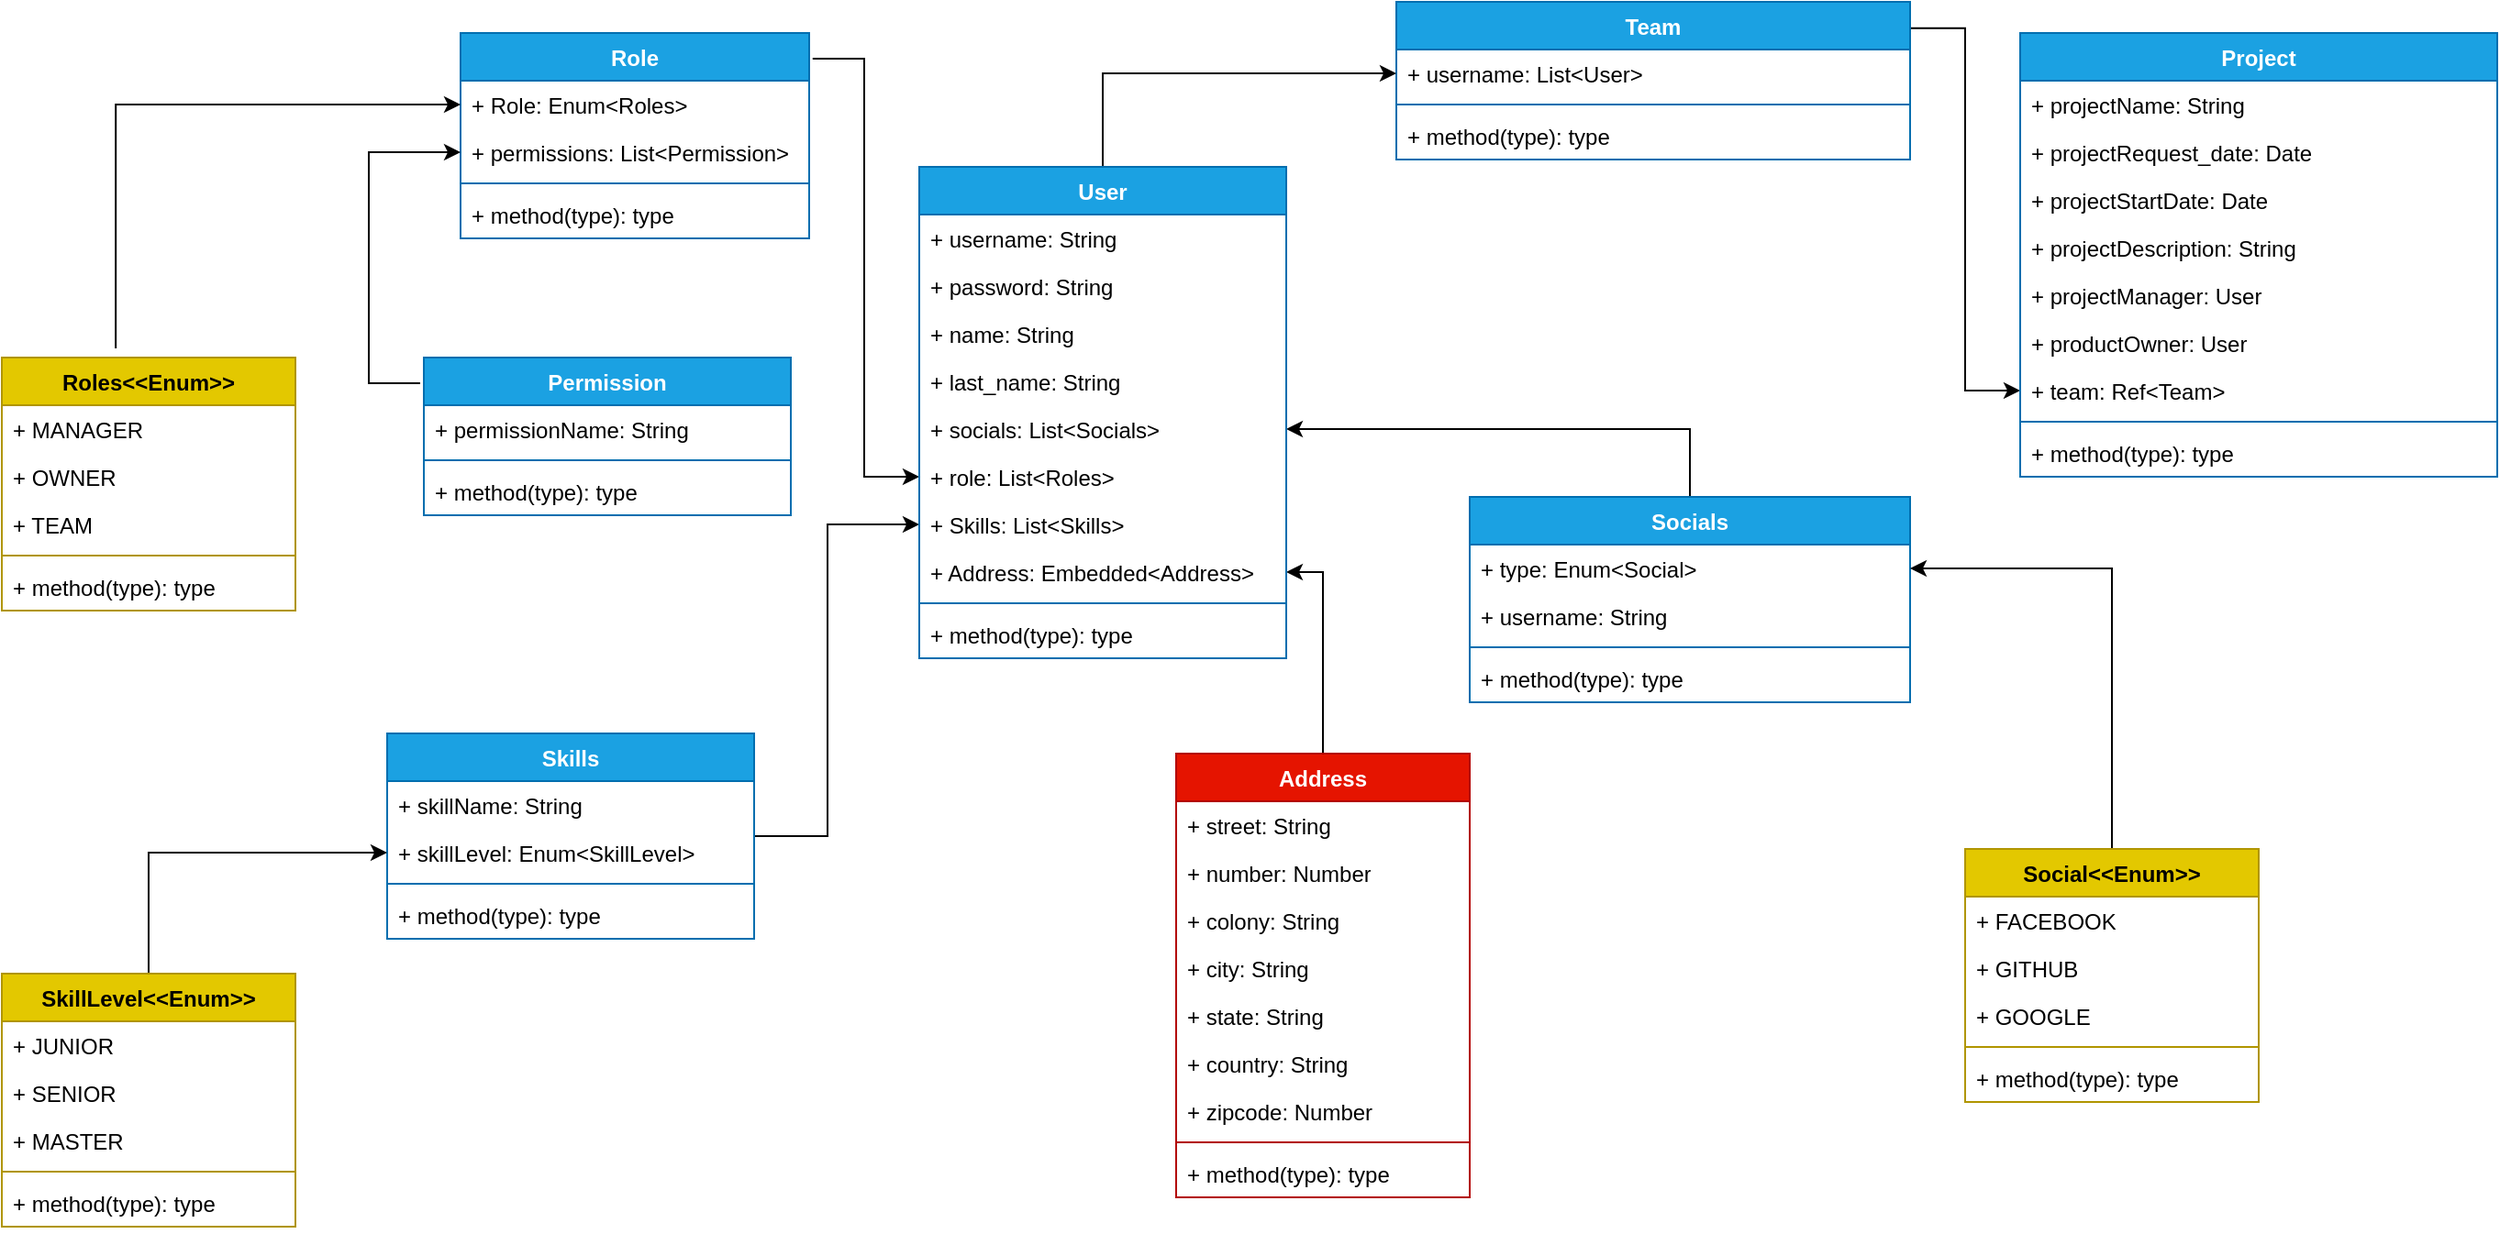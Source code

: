 <mxfile version="22.0.0" type="device">
  <diagram name="Page-1" id="PmQqjU9-OUovUZuTBvM6">
    <mxGraphModel dx="2198" dy="658" grid="1" gridSize="10" guides="1" tooltips="1" connect="1" arrows="1" fold="1" page="1" pageScale="1" pageWidth="827" pageHeight="1169" math="0" shadow="0">
      <root>
        <mxCell id="0" />
        <mxCell id="1" parent="0" />
        <mxCell id="cXKGv7iYmaRM51ZPBVvH-68" style="edgeStyle=orthogonalEdgeStyle;rounded=0;orthogonalLoop=1;jettySize=auto;html=1;entryX=0;entryY=0.5;entryDx=0;entryDy=0;exitX=0.997;exitY=0.167;exitDx=0;exitDy=0;exitPerimeter=0;" edge="1" parent="1" source="jZ57I__RcUVPR1_HktJE-25" target="cXKGv7iYmaRM51ZPBVvH-8">
          <mxGeometry relative="1" as="geometry" />
        </mxCell>
        <mxCell id="jZ57I__RcUVPR1_HktJE-25" value="Team" style="swimlane;fontStyle=1;align=center;verticalAlign=top;childLayout=stackLayout;horizontal=1;startSize=26;horizontalStack=0;resizeParent=1;resizeParentMax=0;resizeLast=0;collapsible=1;marginBottom=0;whiteSpace=wrap;html=1;fillColor=#1ba1e2;fontColor=#ffffff;strokeColor=#006EAF;" parent="1" vertex="1">
          <mxGeometry x="190" y="130" width="280" height="86" as="geometry" />
        </mxCell>
        <mxCell id="jZ57I__RcUVPR1_HktJE-46" value="+ username: List&amp;lt;User&amp;gt;" style="text;strokeColor=none;fillColor=none;align=left;verticalAlign=top;spacingLeft=4;spacingRight=4;overflow=hidden;rotatable=0;points=[[0,0.5],[1,0.5]];portConstraint=eastwest;whiteSpace=wrap;html=1;" parent="jZ57I__RcUVPR1_HktJE-25" vertex="1">
          <mxGeometry y="26" width="280" height="26" as="geometry" />
        </mxCell>
        <mxCell id="jZ57I__RcUVPR1_HktJE-28" value="" style="line;strokeWidth=1;fillColor=none;align=left;verticalAlign=middle;spacingTop=-1;spacingLeft=3;spacingRight=3;rotatable=0;labelPosition=right;points=[];portConstraint=eastwest;strokeColor=inherit;" parent="jZ57I__RcUVPR1_HktJE-25" vertex="1">
          <mxGeometry y="52" width="280" height="8" as="geometry" />
        </mxCell>
        <mxCell id="jZ57I__RcUVPR1_HktJE-29" value="+ method(type): type" style="text;strokeColor=none;fillColor=none;align=left;verticalAlign=top;spacingLeft=4;spacingRight=4;overflow=hidden;rotatable=0;points=[[0,0.5],[1,0.5]];portConstraint=eastwest;whiteSpace=wrap;html=1;" parent="jZ57I__RcUVPR1_HktJE-25" vertex="1">
          <mxGeometry y="60" width="280" height="26" as="geometry" />
        </mxCell>
        <mxCell id="cXKGv7iYmaRM51ZPBVvH-55" style="edgeStyle=orthogonalEdgeStyle;rounded=0;orthogonalLoop=1;jettySize=auto;html=1;entryX=0;entryY=0.5;entryDx=0;entryDy=0;exitX=1.01;exitY=0.125;exitDx=0;exitDy=0;exitPerimeter=0;" edge="1" parent="1" source="l6KKfZguyHnnBIK8N-Bk-7" target="cXKGv7iYmaRM51ZPBVvH-50">
          <mxGeometry relative="1" as="geometry">
            <Array as="points">
              <mxPoint x="-100" y="161" />
              <mxPoint x="-100" y="389" />
            </Array>
          </mxGeometry>
        </mxCell>
        <mxCell id="l6KKfZguyHnnBIK8N-Bk-7" value="Role" style="swimlane;fontStyle=1;align=center;verticalAlign=top;childLayout=stackLayout;horizontal=1;startSize=26;horizontalStack=0;resizeParent=1;resizeParentMax=0;resizeLast=0;collapsible=1;marginBottom=0;whiteSpace=wrap;html=1;fillColor=#1ba1e2;fontColor=#ffffff;strokeColor=#006EAF;" parent="1" vertex="1">
          <mxGeometry x="-320" y="147" width="190" height="112" as="geometry" />
        </mxCell>
        <mxCell id="l6KKfZguyHnnBIK8N-Bk-8" value="+ Role: Enum&amp;lt;Roles&amp;gt;" style="text;strokeColor=none;fillColor=none;align=left;verticalAlign=top;spacingLeft=4;spacingRight=4;overflow=hidden;rotatable=0;points=[[0,0.5],[1,0.5]];portConstraint=eastwest;whiteSpace=wrap;html=1;" parent="l6KKfZguyHnnBIK8N-Bk-7" vertex="1">
          <mxGeometry y="26" width="190" height="26" as="geometry" />
        </mxCell>
        <mxCell id="l6KKfZguyHnnBIK8N-Bk-15" value="+ permissions: List&amp;lt;Permission&amp;gt;" style="text;strokeColor=none;fillColor=none;align=left;verticalAlign=top;spacingLeft=4;spacingRight=4;overflow=hidden;rotatable=0;points=[[0,0.5],[1,0.5]];portConstraint=eastwest;whiteSpace=wrap;html=1;" parent="l6KKfZguyHnnBIK8N-Bk-7" vertex="1">
          <mxGeometry y="52" width="190" height="26" as="geometry" />
        </mxCell>
        <mxCell id="l6KKfZguyHnnBIK8N-Bk-9" value="" style="line;strokeWidth=1;fillColor=none;align=left;verticalAlign=middle;spacingTop=-1;spacingLeft=3;spacingRight=3;rotatable=0;labelPosition=right;points=[];portConstraint=eastwest;strokeColor=inherit;" parent="l6KKfZguyHnnBIK8N-Bk-7" vertex="1">
          <mxGeometry y="78" width="190" height="8" as="geometry" />
        </mxCell>
        <mxCell id="l6KKfZguyHnnBIK8N-Bk-10" value="+ method(type): type" style="text;strokeColor=none;fillColor=none;align=left;verticalAlign=top;spacingLeft=4;spacingRight=4;overflow=hidden;rotatable=0;points=[[0,0.5],[1,0.5]];portConstraint=eastwest;whiteSpace=wrap;html=1;" parent="l6KKfZguyHnnBIK8N-Bk-7" vertex="1">
          <mxGeometry y="86" width="190" height="26" as="geometry" />
        </mxCell>
        <mxCell id="cXKGv7iYmaRM51ZPBVvH-59" style="edgeStyle=orthogonalEdgeStyle;rounded=0;orthogonalLoop=1;jettySize=auto;html=1;exitX=-0.01;exitY=0.163;exitDx=0;exitDy=0;exitPerimeter=0;" edge="1" parent="1" source="l6KKfZguyHnnBIK8N-Bk-11" target="l6KKfZguyHnnBIK8N-Bk-15">
          <mxGeometry relative="1" as="geometry">
            <Array as="points">
              <mxPoint x="-370" y="338" />
              <mxPoint x="-370" y="212" />
            </Array>
          </mxGeometry>
        </mxCell>
        <mxCell id="l6KKfZguyHnnBIK8N-Bk-11" value="Permission" style="swimlane;fontStyle=1;align=center;verticalAlign=top;childLayout=stackLayout;horizontal=1;startSize=26;horizontalStack=0;resizeParent=1;resizeParentMax=0;resizeLast=0;collapsible=1;marginBottom=0;whiteSpace=wrap;html=1;fillColor=#1ba1e2;fontColor=#ffffff;strokeColor=#006EAF;" parent="1" vertex="1">
          <mxGeometry x="-340" y="324" width="200" height="86" as="geometry" />
        </mxCell>
        <mxCell id="l6KKfZguyHnnBIK8N-Bk-12" value="+ permissionName: String" style="text;strokeColor=none;fillColor=none;align=left;verticalAlign=top;spacingLeft=4;spacingRight=4;overflow=hidden;rotatable=0;points=[[0,0.5],[1,0.5]];portConstraint=eastwest;whiteSpace=wrap;html=1;" parent="l6KKfZguyHnnBIK8N-Bk-11" vertex="1">
          <mxGeometry y="26" width="200" height="26" as="geometry" />
        </mxCell>
        <mxCell id="l6KKfZguyHnnBIK8N-Bk-13" value="" style="line;strokeWidth=1;fillColor=none;align=left;verticalAlign=middle;spacingTop=-1;spacingLeft=3;spacingRight=3;rotatable=0;labelPosition=right;points=[];portConstraint=eastwest;strokeColor=inherit;" parent="l6KKfZguyHnnBIK8N-Bk-11" vertex="1">
          <mxGeometry y="52" width="200" height="8" as="geometry" />
        </mxCell>
        <mxCell id="l6KKfZguyHnnBIK8N-Bk-14" value="+ method(type): type" style="text;strokeColor=none;fillColor=none;align=left;verticalAlign=top;spacingLeft=4;spacingRight=4;overflow=hidden;rotatable=0;points=[[0,0.5],[1,0.5]];portConstraint=eastwest;whiteSpace=wrap;html=1;" parent="l6KKfZguyHnnBIK8N-Bk-11" vertex="1">
          <mxGeometry y="60" width="200" height="26" as="geometry" />
        </mxCell>
        <mxCell id="cXKGv7iYmaRM51ZPBVvH-69" style="edgeStyle=orthogonalEdgeStyle;rounded=0;orthogonalLoop=1;jettySize=auto;html=1;entryX=1;entryY=0.5;entryDx=0;entryDy=0;" edge="1" parent="1" source="l6KKfZguyHnnBIK8N-Bk-16" target="cXKGv7iYmaRM51ZPBVvH-49">
          <mxGeometry relative="1" as="geometry" />
        </mxCell>
        <mxCell id="l6KKfZguyHnnBIK8N-Bk-16" value="Socials" style="swimlane;fontStyle=1;align=center;verticalAlign=top;childLayout=stackLayout;horizontal=1;startSize=26;horizontalStack=0;resizeParent=1;resizeParentMax=0;resizeLast=0;collapsible=1;marginBottom=0;whiteSpace=wrap;html=1;fillColor=#1ba1e2;fontColor=#ffffff;strokeColor=#006EAF;" parent="1" vertex="1">
          <mxGeometry x="230" y="400" width="240" height="112" as="geometry" />
        </mxCell>
        <mxCell id="l6KKfZguyHnnBIK8N-Bk-17" value="+ type: Enum&amp;lt;Social&amp;gt;" style="text;strokeColor=none;fillColor=none;align=left;verticalAlign=top;spacingLeft=4;spacingRight=4;overflow=hidden;rotatable=0;points=[[0,0.5],[1,0.5]];portConstraint=eastwest;whiteSpace=wrap;html=1;" parent="l6KKfZguyHnnBIK8N-Bk-16" vertex="1">
          <mxGeometry y="26" width="240" height="26" as="geometry" />
        </mxCell>
        <mxCell id="l6KKfZguyHnnBIK8N-Bk-20" value="+ username: String" style="text;strokeColor=none;fillColor=none;align=left;verticalAlign=top;spacingLeft=4;spacingRight=4;overflow=hidden;rotatable=0;points=[[0,0.5],[1,0.5]];portConstraint=eastwest;whiteSpace=wrap;html=1;" parent="l6KKfZguyHnnBIK8N-Bk-16" vertex="1">
          <mxGeometry y="52" width="240" height="26" as="geometry" />
        </mxCell>
        <mxCell id="l6KKfZguyHnnBIK8N-Bk-18" value="" style="line;strokeWidth=1;fillColor=none;align=left;verticalAlign=middle;spacingTop=-1;spacingLeft=3;spacingRight=3;rotatable=0;labelPosition=right;points=[];portConstraint=eastwest;strokeColor=inherit;" parent="l6KKfZguyHnnBIK8N-Bk-16" vertex="1">
          <mxGeometry y="78" width="240" height="8" as="geometry" />
        </mxCell>
        <mxCell id="l6KKfZguyHnnBIK8N-Bk-19" value="+ method(type): type" style="text;strokeColor=none;fillColor=none;align=left;verticalAlign=top;spacingLeft=4;spacingRight=4;overflow=hidden;rotatable=0;points=[[0,0.5],[1,0.5]];portConstraint=eastwest;whiteSpace=wrap;html=1;" parent="l6KKfZguyHnnBIK8N-Bk-16" vertex="1">
          <mxGeometry y="86" width="240" height="26" as="geometry" />
        </mxCell>
        <mxCell id="cXKGv7iYmaRM51ZPBVvH-58" style="edgeStyle=orthogonalEdgeStyle;rounded=0;orthogonalLoop=1;jettySize=auto;html=1;" edge="1" parent="1" source="l6KKfZguyHnnBIK8N-Bk-21" target="cXKGv7iYmaRM51ZPBVvH-57">
          <mxGeometry relative="1" as="geometry" />
        </mxCell>
        <mxCell id="l6KKfZguyHnnBIK8N-Bk-21" value="Address" style="swimlane;fontStyle=1;align=center;verticalAlign=top;childLayout=stackLayout;horizontal=1;startSize=26;horizontalStack=0;resizeParent=1;resizeParentMax=0;resizeLast=0;collapsible=1;marginBottom=0;whiteSpace=wrap;html=1;fillColor=#e51400;fontColor=#ffffff;strokeColor=#B20000;" parent="1" vertex="1">
          <mxGeometry x="70" y="540" width="160" height="242" as="geometry" />
        </mxCell>
        <mxCell id="l6KKfZguyHnnBIK8N-Bk-26" value="+ street: String" style="text;strokeColor=none;fillColor=none;align=left;verticalAlign=top;spacingLeft=4;spacingRight=4;overflow=hidden;rotatable=0;points=[[0,0.5],[1,0.5]];portConstraint=eastwest;whiteSpace=wrap;html=1;" parent="l6KKfZguyHnnBIK8N-Bk-21" vertex="1">
          <mxGeometry y="26" width="160" height="26" as="geometry" />
        </mxCell>
        <mxCell id="l6KKfZguyHnnBIK8N-Bk-22" value="+ number: Number" style="text;strokeColor=none;fillColor=none;align=left;verticalAlign=top;spacingLeft=4;spacingRight=4;overflow=hidden;rotatable=0;points=[[0,0.5],[1,0.5]];portConstraint=eastwest;whiteSpace=wrap;html=1;" parent="l6KKfZguyHnnBIK8N-Bk-21" vertex="1">
          <mxGeometry y="52" width="160" height="26" as="geometry" />
        </mxCell>
        <mxCell id="l6KKfZguyHnnBIK8N-Bk-27" value="+ colony: String" style="text;strokeColor=none;fillColor=none;align=left;verticalAlign=top;spacingLeft=4;spacingRight=4;overflow=hidden;rotatable=0;points=[[0,0.5],[1,0.5]];portConstraint=eastwest;whiteSpace=wrap;html=1;" parent="l6KKfZguyHnnBIK8N-Bk-21" vertex="1">
          <mxGeometry y="78" width="160" height="26" as="geometry" />
        </mxCell>
        <mxCell id="l6KKfZguyHnnBIK8N-Bk-28" value="+ city: String" style="text;strokeColor=none;fillColor=none;align=left;verticalAlign=top;spacingLeft=4;spacingRight=4;overflow=hidden;rotatable=0;points=[[0,0.5],[1,0.5]];portConstraint=eastwest;whiteSpace=wrap;html=1;" parent="l6KKfZguyHnnBIK8N-Bk-21" vertex="1">
          <mxGeometry y="104" width="160" height="26" as="geometry" />
        </mxCell>
        <mxCell id="l6KKfZguyHnnBIK8N-Bk-29" value="+ state: String" style="text;strokeColor=none;fillColor=none;align=left;verticalAlign=top;spacingLeft=4;spacingRight=4;overflow=hidden;rotatable=0;points=[[0,0.5],[1,0.5]];portConstraint=eastwest;whiteSpace=wrap;html=1;" parent="l6KKfZguyHnnBIK8N-Bk-21" vertex="1">
          <mxGeometry y="130" width="160" height="26" as="geometry" />
        </mxCell>
        <mxCell id="l6KKfZguyHnnBIK8N-Bk-30" value="+ country: String" style="text;strokeColor=none;fillColor=none;align=left;verticalAlign=top;spacingLeft=4;spacingRight=4;overflow=hidden;rotatable=0;points=[[0,0.5],[1,0.5]];portConstraint=eastwest;whiteSpace=wrap;html=1;" parent="l6KKfZguyHnnBIK8N-Bk-21" vertex="1">
          <mxGeometry y="156" width="160" height="26" as="geometry" />
        </mxCell>
        <mxCell id="cXKGv7iYmaRM51ZPBVvH-56" value="+ zipcode: Number" style="text;strokeColor=none;fillColor=none;align=left;verticalAlign=top;spacingLeft=4;spacingRight=4;overflow=hidden;rotatable=0;points=[[0,0.5],[1,0.5]];portConstraint=eastwest;whiteSpace=wrap;html=1;" vertex="1" parent="l6KKfZguyHnnBIK8N-Bk-21">
          <mxGeometry y="182" width="160" height="26" as="geometry" />
        </mxCell>
        <mxCell id="l6KKfZguyHnnBIK8N-Bk-23" value="" style="line;strokeWidth=1;fillColor=none;align=left;verticalAlign=middle;spacingTop=-1;spacingLeft=3;spacingRight=3;rotatable=0;labelPosition=right;points=[];portConstraint=eastwest;strokeColor=inherit;" parent="l6KKfZguyHnnBIK8N-Bk-21" vertex="1">
          <mxGeometry y="208" width="160" height="8" as="geometry" />
        </mxCell>
        <mxCell id="l6KKfZguyHnnBIK8N-Bk-24" value="+ method(type): type" style="text;strokeColor=none;fillColor=none;align=left;verticalAlign=top;spacingLeft=4;spacingRight=4;overflow=hidden;rotatable=0;points=[[0,0.5],[1,0.5]];portConstraint=eastwest;whiteSpace=wrap;html=1;" parent="l6KKfZguyHnnBIK8N-Bk-21" vertex="1">
          <mxGeometry y="216" width="160" height="26" as="geometry" />
        </mxCell>
        <mxCell id="cXKGv7iYmaRM51ZPBVvH-1" value="Project" style="swimlane;fontStyle=1;align=center;verticalAlign=top;childLayout=stackLayout;horizontal=1;startSize=26;horizontalStack=0;resizeParent=1;resizeParentMax=0;resizeLast=0;collapsible=1;marginBottom=0;whiteSpace=wrap;html=1;fillColor=#1ba1e2;fontColor=#ffffff;strokeColor=#006EAF;" vertex="1" parent="1">
          <mxGeometry x="530" y="147" width="260" height="242" as="geometry" />
        </mxCell>
        <mxCell id="cXKGv7iYmaRM51ZPBVvH-2" value="+ projectName: String" style="text;strokeColor=none;fillColor=none;align=left;verticalAlign=top;spacingLeft=4;spacingRight=4;overflow=hidden;rotatable=0;points=[[0,0.5],[1,0.5]];portConstraint=eastwest;whiteSpace=wrap;html=1;" vertex="1" parent="cXKGv7iYmaRM51ZPBVvH-1">
          <mxGeometry y="26" width="260" height="26" as="geometry" />
        </mxCell>
        <mxCell id="cXKGv7iYmaRM51ZPBVvH-3" value="+ projectRequest_date: Date" style="text;strokeColor=none;fillColor=none;align=left;verticalAlign=top;spacingLeft=4;spacingRight=4;overflow=hidden;rotatable=0;points=[[0,0.5],[1,0.5]];portConstraint=eastwest;whiteSpace=wrap;html=1;" vertex="1" parent="cXKGv7iYmaRM51ZPBVvH-1">
          <mxGeometry y="52" width="260" height="26" as="geometry" />
        </mxCell>
        <mxCell id="cXKGv7iYmaRM51ZPBVvH-4" value="+ projectStartDate: Date" style="text;strokeColor=none;fillColor=none;align=left;verticalAlign=top;spacingLeft=4;spacingRight=4;overflow=hidden;rotatable=0;points=[[0,0.5],[1,0.5]];portConstraint=eastwest;whiteSpace=wrap;html=1;" vertex="1" parent="cXKGv7iYmaRM51ZPBVvH-1">
          <mxGeometry y="78" width="260" height="26" as="geometry" />
        </mxCell>
        <mxCell id="cXKGv7iYmaRM51ZPBVvH-5" value="+ projectDescription: String" style="text;strokeColor=none;fillColor=none;align=left;verticalAlign=top;spacingLeft=4;spacingRight=4;overflow=hidden;rotatable=0;points=[[0,0.5],[1,0.5]];portConstraint=eastwest;whiteSpace=wrap;html=1;" vertex="1" parent="cXKGv7iYmaRM51ZPBVvH-1">
          <mxGeometry y="104" width="260" height="26" as="geometry" />
        </mxCell>
        <mxCell id="cXKGv7iYmaRM51ZPBVvH-6" value="+ projectManager: User" style="text;strokeColor=none;fillColor=none;align=left;verticalAlign=top;spacingLeft=4;spacingRight=4;overflow=hidden;rotatable=0;points=[[0,0.5],[1,0.5]];portConstraint=eastwest;whiteSpace=wrap;html=1;" vertex="1" parent="cXKGv7iYmaRM51ZPBVvH-1">
          <mxGeometry y="130" width="260" height="26" as="geometry" />
        </mxCell>
        <mxCell id="cXKGv7iYmaRM51ZPBVvH-7" value="+ productOwner: User" style="text;strokeColor=none;fillColor=none;align=left;verticalAlign=top;spacingLeft=4;spacingRight=4;overflow=hidden;rotatable=0;points=[[0,0.5],[1,0.5]];portConstraint=eastwest;whiteSpace=wrap;html=1;" vertex="1" parent="cXKGv7iYmaRM51ZPBVvH-1">
          <mxGeometry y="156" width="260" height="26" as="geometry" />
        </mxCell>
        <mxCell id="cXKGv7iYmaRM51ZPBVvH-8" value="+ team: Ref&amp;lt;Team&amp;gt;" style="text;strokeColor=none;fillColor=none;align=left;verticalAlign=top;spacingLeft=4;spacingRight=4;overflow=hidden;rotatable=0;points=[[0,0.5],[1,0.5]];portConstraint=eastwest;whiteSpace=wrap;html=1;" vertex="1" parent="cXKGv7iYmaRM51ZPBVvH-1">
          <mxGeometry y="182" width="260" height="26" as="geometry" />
        </mxCell>
        <mxCell id="cXKGv7iYmaRM51ZPBVvH-9" value="" style="line;strokeWidth=1;fillColor=none;align=left;verticalAlign=middle;spacingTop=-1;spacingLeft=3;spacingRight=3;rotatable=0;labelPosition=right;points=[];portConstraint=eastwest;strokeColor=inherit;" vertex="1" parent="cXKGv7iYmaRM51ZPBVvH-1">
          <mxGeometry y="208" width="260" height="8" as="geometry" />
        </mxCell>
        <mxCell id="cXKGv7iYmaRM51ZPBVvH-10" value="+ method(type): type" style="text;strokeColor=none;fillColor=none;align=left;verticalAlign=top;spacingLeft=4;spacingRight=4;overflow=hidden;rotatable=0;points=[[0,0.5],[1,0.5]];portConstraint=eastwest;whiteSpace=wrap;html=1;" vertex="1" parent="cXKGv7iYmaRM51ZPBVvH-1">
          <mxGeometry y="216" width="260" height="26" as="geometry" />
        </mxCell>
        <mxCell id="cXKGv7iYmaRM51ZPBVvH-53" style="edgeStyle=orthogonalEdgeStyle;rounded=0;orthogonalLoop=1;jettySize=auto;html=1;entryX=0;entryY=0.5;entryDx=0;entryDy=0;" edge="1" parent="1" source="cXKGv7iYmaRM51ZPBVvH-24" target="cXKGv7iYmaRM51ZPBVvH-51">
          <mxGeometry relative="1" as="geometry">
            <Array as="points">
              <mxPoint x="-120" y="585" />
              <mxPoint x="-120" y="415" />
            </Array>
          </mxGeometry>
        </mxCell>
        <mxCell id="cXKGv7iYmaRM51ZPBVvH-24" value="Skills" style="swimlane;fontStyle=1;align=center;verticalAlign=top;childLayout=stackLayout;horizontal=1;startSize=26;horizontalStack=0;resizeParent=1;resizeParentMax=0;resizeLast=0;collapsible=1;marginBottom=0;whiteSpace=wrap;html=1;fillColor=#1ba1e2;fontColor=#ffffff;strokeColor=#006EAF;" vertex="1" parent="1">
          <mxGeometry x="-360" y="529" width="200" height="112" as="geometry" />
        </mxCell>
        <mxCell id="cXKGv7iYmaRM51ZPBVvH-25" value="+ skillName: String" style="text;strokeColor=none;fillColor=none;align=left;verticalAlign=top;spacingLeft=4;spacingRight=4;overflow=hidden;rotatable=0;points=[[0,0.5],[1,0.5]];portConstraint=eastwest;whiteSpace=wrap;html=1;" vertex="1" parent="cXKGv7iYmaRM51ZPBVvH-24">
          <mxGeometry y="26" width="200" height="26" as="geometry" />
        </mxCell>
        <mxCell id="cXKGv7iYmaRM51ZPBVvH-26" value="+ skillLevel: Enum&amp;lt;SkillLevel&amp;gt;" style="text;strokeColor=none;fillColor=none;align=left;verticalAlign=top;spacingLeft=4;spacingRight=4;overflow=hidden;rotatable=0;points=[[0,0.5],[1,0.5]];portConstraint=eastwest;whiteSpace=wrap;html=1;" vertex="1" parent="cXKGv7iYmaRM51ZPBVvH-24">
          <mxGeometry y="52" width="200" height="26" as="geometry" />
        </mxCell>
        <mxCell id="cXKGv7iYmaRM51ZPBVvH-27" value="" style="line;strokeWidth=1;fillColor=none;align=left;verticalAlign=middle;spacingTop=-1;spacingLeft=3;spacingRight=3;rotatable=0;labelPosition=right;points=[];portConstraint=eastwest;strokeColor=inherit;" vertex="1" parent="cXKGv7iYmaRM51ZPBVvH-24">
          <mxGeometry y="78" width="200" height="8" as="geometry" />
        </mxCell>
        <mxCell id="cXKGv7iYmaRM51ZPBVvH-28" value="+ method(type): type" style="text;strokeColor=none;fillColor=none;align=left;verticalAlign=top;spacingLeft=4;spacingRight=4;overflow=hidden;rotatable=0;points=[[0,0.5],[1,0.5]];portConstraint=eastwest;whiteSpace=wrap;html=1;" vertex="1" parent="cXKGv7iYmaRM51ZPBVvH-24">
          <mxGeometry y="86" width="200" height="26" as="geometry" />
        </mxCell>
        <mxCell id="cXKGv7iYmaRM51ZPBVvH-52" style="edgeStyle=orthogonalEdgeStyle;rounded=0;orthogonalLoop=1;jettySize=auto;html=1;entryX=0;entryY=0.5;entryDx=0;entryDy=0;" edge="1" parent="1" source="cXKGv7iYmaRM51ZPBVvH-29" target="cXKGv7iYmaRM51ZPBVvH-26">
          <mxGeometry relative="1" as="geometry" />
        </mxCell>
        <mxCell id="cXKGv7iYmaRM51ZPBVvH-29" value="SkillLevel&amp;lt;&amp;lt;Enum&amp;gt;&amp;gt;" style="swimlane;fontStyle=1;align=center;verticalAlign=top;childLayout=stackLayout;horizontal=1;startSize=26;horizontalStack=0;resizeParent=1;resizeParentMax=0;resizeLast=0;collapsible=1;marginBottom=0;whiteSpace=wrap;html=1;fillColor=#e3c800;strokeColor=#B09500;fontColor=#000000;" vertex="1" parent="1">
          <mxGeometry x="-570" y="660" width="160" height="138" as="geometry" />
        </mxCell>
        <mxCell id="cXKGv7iYmaRM51ZPBVvH-30" value="+ JUNIOR" style="text;strokeColor=none;fillColor=none;align=left;verticalAlign=top;spacingLeft=4;spacingRight=4;overflow=hidden;rotatable=0;points=[[0,0.5],[1,0.5]];portConstraint=eastwest;whiteSpace=wrap;html=1;" vertex="1" parent="cXKGv7iYmaRM51ZPBVvH-29">
          <mxGeometry y="26" width="160" height="26" as="geometry" />
        </mxCell>
        <mxCell id="cXKGv7iYmaRM51ZPBVvH-31" value="+ SENIOR" style="text;strokeColor=none;fillColor=none;align=left;verticalAlign=top;spacingLeft=4;spacingRight=4;overflow=hidden;rotatable=0;points=[[0,0.5],[1,0.5]];portConstraint=eastwest;whiteSpace=wrap;html=1;" vertex="1" parent="cXKGv7iYmaRM51ZPBVvH-29">
          <mxGeometry y="52" width="160" height="26" as="geometry" />
        </mxCell>
        <mxCell id="cXKGv7iYmaRM51ZPBVvH-32" value="+ MASTER" style="text;strokeColor=none;fillColor=none;align=left;verticalAlign=top;spacingLeft=4;spacingRight=4;overflow=hidden;rotatable=0;points=[[0,0.5],[1,0.5]];portConstraint=eastwest;whiteSpace=wrap;html=1;" vertex="1" parent="cXKGv7iYmaRM51ZPBVvH-29">
          <mxGeometry y="78" width="160" height="26" as="geometry" />
        </mxCell>
        <mxCell id="cXKGv7iYmaRM51ZPBVvH-33" value="" style="line;strokeWidth=1;fillColor=none;align=left;verticalAlign=middle;spacingTop=-1;spacingLeft=3;spacingRight=3;rotatable=0;labelPosition=right;points=[];portConstraint=eastwest;strokeColor=inherit;" vertex="1" parent="cXKGv7iYmaRM51ZPBVvH-29">
          <mxGeometry y="104" width="160" height="8" as="geometry" />
        </mxCell>
        <mxCell id="cXKGv7iYmaRM51ZPBVvH-34" value="+ method(type): type" style="text;strokeColor=none;fillColor=none;align=left;verticalAlign=top;spacingLeft=4;spacingRight=4;overflow=hidden;rotatable=0;points=[[0,0.5],[1,0.5]];portConstraint=eastwest;whiteSpace=wrap;html=1;" vertex="1" parent="cXKGv7iYmaRM51ZPBVvH-29">
          <mxGeometry y="112" width="160" height="26" as="geometry" />
        </mxCell>
        <mxCell id="cXKGv7iYmaRM51ZPBVvH-67" style="edgeStyle=orthogonalEdgeStyle;rounded=0;orthogonalLoop=1;jettySize=auto;html=1;entryX=0;entryY=0.5;entryDx=0;entryDy=0;" edge="1" parent="1" source="cXKGv7iYmaRM51ZPBVvH-35" target="jZ57I__RcUVPR1_HktJE-46">
          <mxGeometry relative="1" as="geometry" />
        </mxCell>
        <mxCell id="cXKGv7iYmaRM51ZPBVvH-35" value="User" style="swimlane;fontStyle=1;align=center;verticalAlign=top;childLayout=stackLayout;horizontal=1;startSize=26;horizontalStack=0;resizeParent=1;resizeParentMax=0;resizeLast=0;collapsible=1;marginBottom=0;whiteSpace=wrap;html=1;fillColor=#1ba1e2;fontColor=#ffffff;strokeColor=#006EAF;" vertex="1" parent="1">
          <mxGeometry x="-70" y="220" width="200" height="268" as="geometry" />
        </mxCell>
        <mxCell id="cXKGv7iYmaRM51ZPBVvH-36" value="+ username: String" style="text;strokeColor=none;fillColor=none;align=left;verticalAlign=top;spacingLeft=4;spacingRight=4;overflow=hidden;rotatable=0;points=[[0,0.5],[1,0.5]];portConstraint=eastwest;whiteSpace=wrap;html=1;" vertex="1" parent="cXKGv7iYmaRM51ZPBVvH-35">
          <mxGeometry y="26" width="200" height="26" as="geometry" />
        </mxCell>
        <mxCell id="cXKGv7iYmaRM51ZPBVvH-37" value="+ password: String" style="text;strokeColor=none;fillColor=none;align=left;verticalAlign=top;spacingLeft=4;spacingRight=4;overflow=hidden;rotatable=0;points=[[0,0.5],[1,0.5]];portConstraint=eastwest;whiteSpace=wrap;html=1;" vertex="1" parent="cXKGv7iYmaRM51ZPBVvH-35">
          <mxGeometry y="52" width="200" height="26" as="geometry" />
        </mxCell>
        <mxCell id="cXKGv7iYmaRM51ZPBVvH-38" value="+ name: String" style="text;strokeColor=none;fillColor=none;align=left;verticalAlign=top;spacingLeft=4;spacingRight=4;overflow=hidden;rotatable=0;points=[[0,0.5],[1,0.5]];portConstraint=eastwest;whiteSpace=wrap;html=1;" vertex="1" parent="cXKGv7iYmaRM51ZPBVvH-35">
          <mxGeometry y="78" width="200" height="26" as="geometry" />
        </mxCell>
        <mxCell id="cXKGv7iYmaRM51ZPBVvH-48" value="+ last_name: String" style="text;strokeColor=none;fillColor=none;align=left;verticalAlign=top;spacingLeft=4;spacingRight=4;overflow=hidden;rotatable=0;points=[[0,0.5],[1,0.5]];portConstraint=eastwest;whiteSpace=wrap;html=1;" vertex="1" parent="cXKGv7iYmaRM51ZPBVvH-35">
          <mxGeometry y="104" width="200" height="26" as="geometry" />
        </mxCell>
        <mxCell id="cXKGv7iYmaRM51ZPBVvH-49" value="+ socials: List&amp;lt;Socials&amp;gt;" style="text;strokeColor=none;fillColor=none;align=left;verticalAlign=top;spacingLeft=4;spacingRight=4;overflow=hidden;rotatable=0;points=[[0,0.5],[1,0.5]];portConstraint=eastwest;whiteSpace=wrap;html=1;" vertex="1" parent="cXKGv7iYmaRM51ZPBVvH-35">
          <mxGeometry y="130" width="200" height="26" as="geometry" />
        </mxCell>
        <mxCell id="cXKGv7iYmaRM51ZPBVvH-50" value="+ role: List&amp;lt;Roles&amp;gt;" style="text;strokeColor=none;fillColor=none;align=left;verticalAlign=top;spacingLeft=4;spacingRight=4;overflow=hidden;rotatable=0;points=[[0,0.5],[1,0.5]];portConstraint=eastwest;whiteSpace=wrap;html=1;" vertex="1" parent="cXKGv7iYmaRM51ZPBVvH-35">
          <mxGeometry y="156" width="200" height="26" as="geometry" />
        </mxCell>
        <mxCell id="cXKGv7iYmaRM51ZPBVvH-51" value="+ Skills: List&amp;lt;Skills&amp;gt;" style="text;strokeColor=none;fillColor=none;align=left;verticalAlign=top;spacingLeft=4;spacingRight=4;overflow=hidden;rotatable=0;points=[[0,0.5],[1,0.5]];portConstraint=eastwest;whiteSpace=wrap;html=1;" vertex="1" parent="cXKGv7iYmaRM51ZPBVvH-35">
          <mxGeometry y="182" width="200" height="26" as="geometry" />
        </mxCell>
        <mxCell id="cXKGv7iYmaRM51ZPBVvH-57" value="+ Address: Embedded&amp;lt;Address&amp;gt;" style="text;strokeColor=none;fillColor=none;align=left;verticalAlign=top;spacingLeft=4;spacingRight=4;overflow=hidden;rotatable=0;points=[[0,0.5],[1,0.5]];portConstraint=eastwest;whiteSpace=wrap;html=1;" vertex="1" parent="cXKGv7iYmaRM51ZPBVvH-35">
          <mxGeometry y="208" width="200" height="26" as="geometry" />
        </mxCell>
        <mxCell id="cXKGv7iYmaRM51ZPBVvH-39" value="" style="line;strokeWidth=1;fillColor=none;align=left;verticalAlign=middle;spacingTop=-1;spacingLeft=3;spacingRight=3;rotatable=0;labelPosition=right;points=[];portConstraint=eastwest;strokeColor=inherit;" vertex="1" parent="cXKGv7iYmaRM51ZPBVvH-35">
          <mxGeometry y="234" width="200" height="8" as="geometry" />
        </mxCell>
        <mxCell id="cXKGv7iYmaRM51ZPBVvH-40" value="+ method(type): type" style="text;strokeColor=none;fillColor=none;align=left;verticalAlign=top;spacingLeft=4;spacingRight=4;overflow=hidden;rotatable=0;points=[[0,0.5],[1,0.5]];portConstraint=eastwest;whiteSpace=wrap;html=1;" vertex="1" parent="cXKGv7iYmaRM51ZPBVvH-35">
          <mxGeometry y="242" width="200" height="26" as="geometry" />
        </mxCell>
        <mxCell id="cXKGv7iYmaRM51ZPBVvH-54" style="edgeStyle=orthogonalEdgeStyle;rounded=0;orthogonalLoop=1;jettySize=auto;html=1;exitX=0.388;exitY=-0.036;exitDx=0;exitDy=0;entryX=0;entryY=0.5;entryDx=0;entryDy=0;exitPerimeter=0;" edge="1" parent="1" source="cXKGv7iYmaRM51ZPBVvH-41" target="l6KKfZguyHnnBIK8N-Bk-8">
          <mxGeometry relative="1" as="geometry">
            <Array as="points">
              <mxPoint x="-508" y="186" />
            </Array>
          </mxGeometry>
        </mxCell>
        <mxCell id="cXKGv7iYmaRM51ZPBVvH-41" value="Roles&amp;lt;&amp;lt;Enum&amp;gt;&amp;gt;" style="swimlane;fontStyle=1;align=center;verticalAlign=top;childLayout=stackLayout;horizontal=1;startSize=26;horizontalStack=0;resizeParent=1;resizeParentMax=0;resizeLast=0;collapsible=1;marginBottom=0;whiteSpace=wrap;html=1;fillColor=#e3c800;strokeColor=#B09500;fontColor=#000000;" vertex="1" parent="1">
          <mxGeometry x="-570" y="324" width="160" height="138" as="geometry" />
        </mxCell>
        <mxCell id="cXKGv7iYmaRM51ZPBVvH-42" value="+ MANAGER" style="text;strokeColor=none;fillColor=none;align=left;verticalAlign=top;spacingLeft=4;spacingRight=4;overflow=hidden;rotatable=0;points=[[0,0.5],[1,0.5]];portConstraint=eastwest;whiteSpace=wrap;html=1;" vertex="1" parent="cXKGv7iYmaRM51ZPBVvH-41">
          <mxGeometry y="26" width="160" height="26" as="geometry" />
        </mxCell>
        <mxCell id="cXKGv7iYmaRM51ZPBVvH-43" value="+ OWNER" style="text;strokeColor=none;fillColor=none;align=left;verticalAlign=top;spacingLeft=4;spacingRight=4;overflow=hidden;rotatable=0;points=[[0,0.5],[1,0.5]];portConstraint=eastwest;whiteSpace=wrap;html=1;" vertex="1" parent="cXKGv7iYmaRM51ZPBVvH-41">
          <mxGeometry y="52" width="160" height="26" as="geometry" />
        </mxCell>
        <mxCell id="cXKGv7iYmaRM51ZPBVvH-44" value="+ TEAM" style="text;strokeColor=none;fillColor=none;align=left;verticalAlign=top;spacingLeft=4;spacingRight=4;overflow=hidden;rotatable=0;points=[[0,0.5],[1,0.5]];portConstraint=eastwest;whiteSpace=wrap;html=1;" vertex="1" parent="cXKGv7iYmaRM51ZPBVvH-41">
          <mxGeometry y="78" width="160" height="26" as="geometry" />
        </mxCell>
        <mxCell id="cXKGv7iYmaRM51ZPBVvH-45" value="" style="line;strokeWidth=1;fillColor=none;align=left;verticalAlign=middle;spacingTop=-1;spacingLeft=3;spacingRight=3;rotatable=0;labelPosition=right;points=[];portConstraint=eastwest;strokeColor=inherit;" vertex="1" parent="cXKGv7iYmaRM51ZPBVvH-41">
          <mxGeometry y="104" width="160" height="8" as="geometry" />
        </mxCell>
        <mxCell id="cXKGv7iYmaRM51ZPBVvH-46" value="+ method(type): type" style="text;strokeColor=none;fillColor=none;align=left;verticalAlign=top;spacingLeft=4;spacingRight=4;overflow=hidden;rotatable=0;points=[[0,0.5],[1,0.5]];portConstraint=eastwest;whiteSpace=wrap;html=1;" vertex="1" parent="cXKGv7iYmaRM51ZPBVvH-41">
          <mxGeometry y="112" width="160" height="26" as="geometry" />
        </mxCell>
        <mxCell id="cXKGv7iYmaRM51ZPBVvH-66" style="edgeStyle=orthogonalEdgeStyle;rounded=0;orthogonalLoop=1;jettySize=auto;html=1;" edge="1" parent="1" source="cXKGv7iYmaRM51ZPBVvH-60" target="l6KKfZguyHnnBIK8N-Bk-17">
          <mxGeometry relative="1" as="geometry" />
        </mxCell>
        <mxCell id="cXKGv7iYmaRM51ZPBVvH-60" value="Social&amp;lt;&amp;lt;Enum&amp;gt;&amp;gt;" style="swimlane;fontStyle=1;align=center;verticalAlign=top;childLayout=stackLayout;horizontal=1;startSize=26;horizontalStack=0;resizeParent=1;resizeParentMax=0;resizeLast=0;collapsible=1;marginBottom=0;whiteSpace=wrap;html=1;fillColor=#e3c800;strokeColor=#B09500;fontColor=#000000;" vertex="1" parent="1">
          <mxGeometry x="500" y="592" width="160" height="138" as="geometry" />
        </mxCell>
        <mxCell id="cXKGv7iYmaRM51ZPBVvH-61" value="+ FACEBOOK" style="text;strokeColor=none;fillColor=none;align=left;verticalAlign=top;spacingLeft=4;spacingRight=4;overflow=hidden;rotatable=0;points=[[0,0.5],[1,0.5]];portConstraint=eastwest;whiteSpace=wrap;html=1;" vertex="1" parent="cXKGv7iYmaRM51ZPBVvH-60">
          <mxGeometry y="26" width="160" height="26" as="geometry" />
        </mxCell>
        <mxCell id="cXKGv7iYmaRM51ZPBVvH-62" value="+ GITHUB" style="text;strokeColor=none;fillColor=none;align=left;verticalAlign=top;spacingLeft=4;spacingRight=4;overflow=hidden;rotatable=0;points=[[0,0.5],[1,0.5]];portConstraint=eastwest;whiteSpace=wrap;html=1;" vertex="1" parent="cXKGv7iYmaRM51ZPBVvH-60">
          <mxGeometry y="52" width="160" height="26" as="geometry" />
        </mxCell>
        <mxCell id="cXKGv7iYmaRM51ZPBVvH-63" value="+ GOOGLE" style="text;strokeColor=none;fillColor=none;align=left;verticalAlign=top;spacingLeft=4;spacingRight=4;overflow=hidden;rotatable=0;points=[[0,0.5],[1,0.5]];portConstraint=eastwest;whiteSpace=wrap;html=1;" vertex="1" parent="cXKGv7iYmaRM51ZPBVvH-60">
          <mxGeometry y="78" width="160" height="26" as="geometry" />
        </mxCell>
        <mxCell id="cXKGv7iYmaRM51ZPBVvH-64" value="" style="line;strokeWidth=1;fillColor=none;align=left;verticalAlign=middle;spacingTop=-1;spacingLeft=3;spacingRight=3;rotatable=0;labelPosition=right;points=[];portConstraint=eastwest;strokeColor=inherit;" vertex="1" parent="cXKGv7iYmaRM51ZPBVvH-60">
          <mxGeometry y="104" width="160" height="8" as="geometry" />
        </mxCell>
        <mxCell id="cXKGv7iYmaRM51ZPBVvH-65" value="+ method(type): type" style="text;strokeColor=none;fillColor=none;align=left;verticalAlign=top;spacingLeft=4;spacingRight=4;overflow=hidden;rotatable=0;points=[[0,0.5],[1,0.5]];portConstraint=eastwest;whiteSpace=wrap;html=1;" vertex="1" parent="cXKGv7iYmaRM51ZPBVvH-60">
          <mxGeometry y="112" width="160" height="26" as="geometry" />
        </mxCell>
      </root>
    </mxGraphModel>
  </diagram>
</mxfile>
